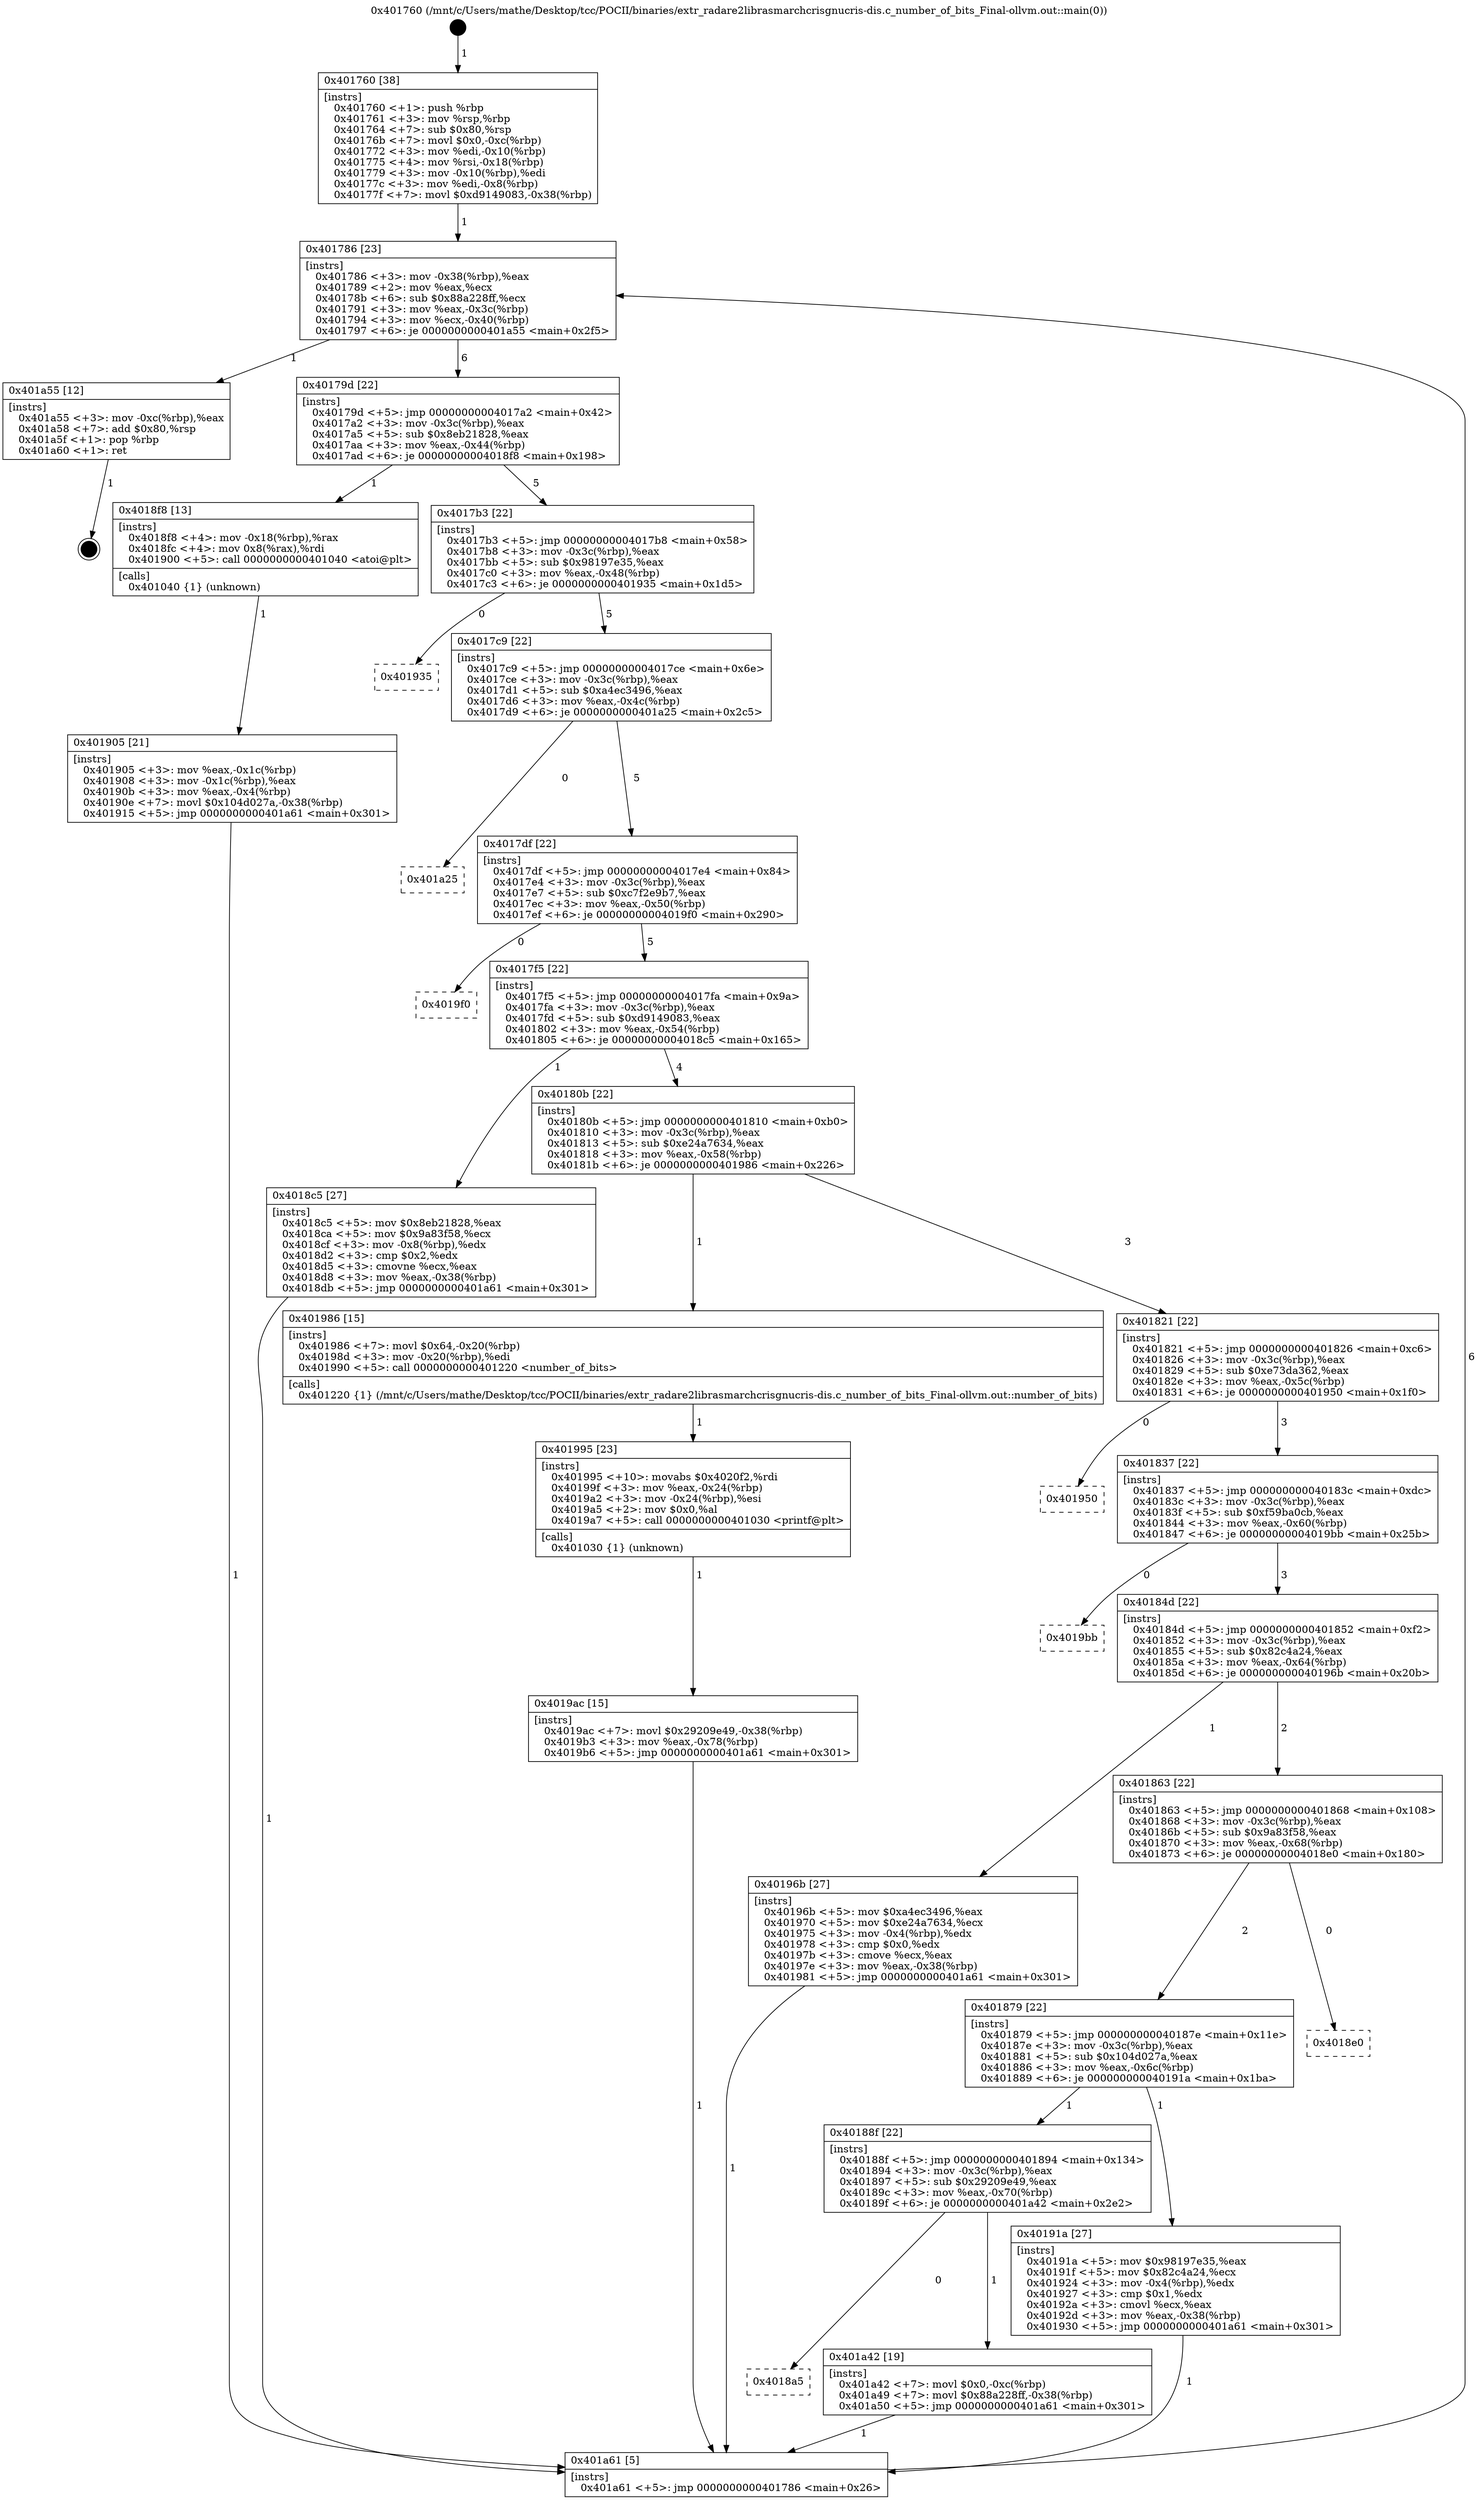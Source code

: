 digraph "0x401760" {
  label = "0x401760 (/mnt/c/Users/mathe/Desktop/tcc/POCII/binaries/extr_radare2librasmarchcrisgnucris-dis.c_number_of_bits_Final-ollvm.out::main(0))"
  labelloc = "t"
  node[shape=record]

  Entry [label="",width=0.3,height=0.3,shape=circle,fillcolor=black,style=filled]
  "0x401786" [label="{
     0x401786 [23]\l
     | [instrs]\l
     &nbsp;&nbsp;0x401786 \<+3\>: mov -0x38(%rbp),%eax\l
     &nbsp;&nbsp;0x401789 \<+2\>: mov %eax,%ecx\l
     &nbsp;&nbsp;0x40178b \<+6\>: sub $0x88a228ff,%ecx\l
     &nbsp;&nbsp;0x401791 \<+3\>: mov %eax,-0x3c(%rbp)\l
     &nbsp;&nbsp;0x401794 \<+3\>: mov %ecx,-0x40(%rbp)\l
     &nbsp;&nbsp;0x401797 \<+6\>: je 0000000000401a55 \<main+0x2f5\>\l
  }"]
  "0x401a55" [label="{
     0x401a55 [12]\l
     | [instrs]\l
     &nbsp;&nbsp;0x401a55 \<+3\>: mov -0xc(%rbp),%eax\l
     &nbsp;&nbsp;0x401a58 \<+7\>: add $0x80,%rsp\l
     &nbsp;&nbsp;0x401a5f \<+1\>: pop %rbp\l
     &nbsp;&nbsp;0x401a60 \<+1\>: ret\l
  }"]
  "0x40179d" [label="{
     0x40179d [22]\l
     | [instrs]\l
     &nbsp;&nbsp;0x40179d \<+5\>: jmp 00000000004017a2 \<main+0x42\>\l
     &nbsp;&nbsp;0x4017a2 \<+3\>: mov -0x3c(%rbp),%eax\l
     &nbsp;&nbsp;0x4017a5 \<+5\>: sub $0x8eb21828,%eax\l
     &nbsp;&nbsp;0x4017aa \<+3\>: mov %eax,-0x44(%rbp)\l
     &nbsp;&nbsp;0x4017ad \<+6\>: je 00000000004018f8 \<main+0x198\>\l
  }"]
  Exit [label="",width=0.3,height=0.3,shape=circle,fillcolor=black,style=filled,peripheries=2]
  "0x4018f8" [label="{
     0x4018f8 [13]\l
     | [instrs]\l
     &nbsp;&nbsp;0x4018f8 \<+4\>: mov -0x18(%rbp),%rax\l
     &nbsp;&nbsp;0x4018fc \<+4\>: mov 0x8(%rax),%rdi\l
     &nbsp;&nbsp;0x401900 \<+5\>: call 0000000000401040 \<atoi@plt\>\l
     | [calls]\l
     &nbsp;&nbsp;0x401040 \{1\} (unknown)\l
  }"]
  "0x4017b3" [label="{
     0x4017b3 [22]\l
     | [instrs]\l
     &nbsp;&nbsp;0x4017b3 \<+5\>: jmp 00000000004017b8 \<main+0x58\>\l
     &nbsp;&nbsp;0x4017b8 \<+3\>: mov -0x3c(%rbp),%eax\l
     &nbsp;&nbsp;0x4017bb \<+5\>: sub $0x98197e35,%eax\l
     &nbsp;&nbsp;0x4017c0 \<+3\>: mov %eax,-0x48(%rbp)\l
     &nbsp;&nbsp;0x4017c3 \<+6\>: je 0000000000401935 \<main+0x1d5\>\l
  }"]
  "0x4018a5" [label="{
     0x4018a5\l
  }", style=dashed]
  "0x401935" [label="{
     0x401935\l
  }", style=dashed]
  "0x4017c9" [label="{
     0x4017c9 [22]\l
     | [instrs]\l
     &nbsp;&nbsp;0x4017c9 \<+5\>: jmp 00000000004017ce \<main+0x6e\>\l
     &nbsp;&nbsp;0x4017ce \<+3\>: mov -0x3c(%rbp),%eax\l
     &nbsp;&nbsp;0x4017d1 \<+5\>: sub $0xa4ec3496,%eax\l
     &nbsp;&nbsp;0x4017d6 \<+3\>: mov %eax,-0x4c(%rbp)\l
     &nbsp;&nbsp;0x4017d9 \<+6\>: je 0000000000401a25 \<main+0x2c5\>\l
  }"]
  "0x401a42" [label="{
     0x401a42 [19]\l
     | [instrs]\l
     &nbsp;&nbsp;0x401a42 \<+7\>: movl $0x0,-0xc(%rbp)\l
     &nbsp;&nbsp;0x401a49 \<+7\>: movl $0x88a228ff,-0x38(%rbp)\l
     &nbsp;&nbsp;0x401a50 \<+5\>: jmp 0000000000401a61 \<main+0x301\>\l
  }"]
  "0x401a25" [label="{
     0x401a25\l
  }", style=dashed]
  "0x4017df" [label="{
     0x4017df [22]\l
     | [instrs]\l
     &nbsp;&nbsp;0x4017df \<+5\>: jmp 00000000004017e4 \<main+0x84\>\l
     &nbsp;&nbsp;0x4017e4 \<+3\>: mov -0x3c(%rbp),%eax\l
     &nbsp;&nbsp;0x4017e7 \<+5\>: sub $0xc7f2e9b7,%eax\l
     &nbsp;&nbsp;0x4017ec \<+3\>: mov %eax,-0x50(%rbp)\l
     &nbsp;&nbsp;0x4017ef \<+6\>: je 00000000004019f0 \<main+0x290\>\l
  }"]
  "0x4019ac" [label="{
     0x4019ac [15]\l
     | [instrs]\l
     &nbsp;&nbsp;0x4019ac \<+7\>: movl $0x29209e49,-0x38(%rbp)\l
     &nbsp;&nbsp;0x4019b3 \<+3\>: mov %eax,-0x78(%rbp)\l
     &nbsp;&nbsp;0x4019b6 \<+5\>: jmp 0000000000401a61 \<main+0x301\>\l
  }"]
  "0x4019f0" [label="{
     0x4019f0\l
  }", style=dashed]
  "0x4017f5" [label="{
     0x4017f5 [22]\l
     | [instrs]\l
     &nbsp;&nbsp;0x4017f5 \<+5\>: jmp 00000000004017fa \<main+0x9a\>\l
     &nbsp;&nbsp;0x4017fa \<+3\>: mov -0x3c(%rbp),%eax\l
     &nbsp;&nbsp;0x4017fd \<+5\>: sub $0xd9149083,%eax\l
     &nbsp;&nbsp;0x401802 \<+3\>: mov %eax,-0x54(%rbp)\l
     &nbsp;&nbsp;0x401805 \<+6\>: je 00000000004018c5 \<main+0x165\>\l
  }"]
  "0x401995" [label="{
     0x401995 [23]\l
     | [instrs]\l
     &nbsp;&nbsp;0x401995 \<+10\>: movabs $0x4020f2,%rdi\l
     &nbsp;&nbsp;0x40199f \<+3\>: mov %eax,-0x24(%rbp)\l
     &nbsp;&nbsp;0x4019a2 \<+3\>: mov -0x24(%rbp),%esi\l
     &nbsp;&nbsp;0x4019a5 \<+2\>: mov $0x0,%al\l
     &nbsp;&nbsp;0x4019a7 \<+5\>: call 0000000000401030 \<printf@plt\>\l
     | [calls]\l
     &nbsp;&nbsp;0x401030 \{1\} (unknown)\l
  }"]
  "0x4018c5" [label="{
     0x4018c5 [27]\l
     | [instrs]\l
     &nbsp;&nbsp;0x4018c5 \<+5\>: mov $0x8eb21828,%eax\l
     &nbsp;&nbsp;0x4018ca \<+5\>: mov $0x9a83f58,%ecx\l
     &nbsp;&nbsp;0x4018cf \<+3\>: mov -0x8(%rbp),%edx\l
     &nbsp;&nbsp;0x4018d2 \<+3\>: cmp $0x2,%edx\l
     &nbsp;&nbsp;0x4018d5 \<+3\>: cmovne %ecx,%eax\l
     &nbsp;&nbsp;0x4018d8 \<+3\>: mov %eax,-0x38(%rbp)\l
     &nbsp;&nbsp;0x4018db \<+5\>: jmp 0000000000401a61 \<main+0x301\>\l
  }"]
  "0x40180b" [label="{
     0x40180b [22]\l
     | [instrs]\l
     &nbsp;&nbsp;0x40180b \<+5\>: jmp 0000000000401810 \<main+0xb0\>\l
     &nbsp;&nbsp;0x401810 \<+3\>: mov -0x3c(%rbp),%eax\l
     &nbsp;&nbsp;0x401813 \<+5\>: sub $0xe24a7634,%eax\l
     &nbsp;&nbsp;0x401818 \<+3\>: mov %eax,-0x58(%rbp)\l
     &nbsp;&nbsp;0x40181b \<+6\>: je 0000000000401986 \<main+0x226\>\l
  }"]
  "0x401a61" [label="{
     0x401a61 [5]\l
     | [instrs]\l
     &nbsp;&nbsp;0x401a61 \<+5\>: jmp 0000000000401786 \<main+0x26\>\l
  }"]
  "0x401760" [label="{
     0x401760 [38]\l
     | [instrs]\l
     &nbsp;&nbsp;0x401760 \<+1\>: push %rbp\l
     &nbsp;&nbsp;0x401761 \<+3\>: mov %rsp,%rbp\l
     &nbsp;&nbsp;0x401764 \<+7\>: sub $0x80,%rsp\l
     &nbsp;&nbsp;0x40176b \<+7\>: movl $0x0,-0xc(%rbp)\l
     &nbsp;&nbsp;0x401772 \<+3\>: mov %edi,-0x10(%rbp)\l
     &nbsp;&nbsp;0x401775 \<+4\>: mov %rsi,-0x18(%rbp)\l
     &nbsp;&nbsp;0x401779 \<+3\>: mov -0x10(%rbp),%edi\l
     &nbsp;&nbsp;0x40177c \<+3\>: mov %edi,-0x8(%rbp)\l
     &nbsp;&nbsp;0x40177f \<+7\>: movl $0xd9149083,-0x38(%rbp)\l
  }"]
  "0x401905" [label="{
     0x401905 [21]\l
     | [instrs]\l
     &nbsp;&nbsp;0x401905 \<+3\>: mov %eax,-0x1c(%rbp)\l
     &nbsp;&nbsp;0x401908 \<+3\>: mov -0x1c(%rbp),%eax\l
     &nbsp;&nbsp;0x40190b \<+3\>: mov %eax,-0x4(%rbp)\l
     &nbsp;&nbsp;0x40190e \<+7\>: movl $0x104d027a,-0x38(%rbp)\l
     &nbsp;&nbsp;0x401915 \<+5\>: jmp 0000000000401a61 \<main+0x301\>\l
  }"]
  "0x40188f" [label="{
     0x40188f [22]\l
     | [instrs]\l
     &nbsp;&nbsp;0x40188f \<+5\>: jmp 0000000000401894 \<main+0x134\>\l
     &nbsp;&nbsp;0x401894 \<+3\>: mov -0x3c(%rbp),%eax\l
     &nbsp;&nbsp;0x401897 \<+5\>: sub $0x29209e49,%eax\l
     &nbsp;&nbsp;0x40189c \<+3\>: mov %eax,-0x70(%rbp)\l
     &nbsp;&nbsp;0x40189f \<+6\>: je 0000000000401a42 \<main+0x2e2\>\l
  }"]
  "0x401986" [label="{
     0x401986 [15]\l
     | [instrs]\l
     &nbsp;&nbsp;0x401986 \<+7\>: movl $0x64,-0x20(%rbp)\l
     &nbsp;&nbsp;0x40198d \<+3\>: mov -0x20(%rbp),%edi\l
     &nbsp;&nbsp;0x401990 \<+5\>: call 0000000000401220 \<number_of_bits\>\l
     | [calls]\l
     &nbsp;&nbsp;0x401220 \{1\} (/mnt/c/Users/mathe/Desktop/tcc/POCII/binaries/extr_radare2librasmarchcrisgnucris-dis.c_number_of_bits_Final-ollvm.out::number_of_bits)\l
  }"]
  "0x401821" [label="{
     0x401821 [22]\l
     | [instrs]\l
     &nbsp;&nbsp;0x401821 \<+5\>: jmp 0000000000401826 \<main+0xc6\>\l
     &nbsp;&nbsp;0x401826 \<+3\>: mov -0x3c(%rbp),%eax\l
     &nbsp;&nbsp;0x401829 \<+5\>: sub $0xe73da362,%eax\l
     &nbsp;&nbsp;0x40182e \<+3\>: mov %eax,-0x5c(%rbp)\l
     &nbsp;&nbsp;0x401831 \<+6\>: je 0000000000401950 \<main+0x1f0\>\l
  }"]
  "0x40191a" [label="{
     0x40191a [27]\l
     | [instrs]\l
     &nbsp;&nbsp;0x40191a \<+5\>: mov $0x98197e35,%eax\l
     &nbsp;&nbsp;0x40191f \<+5\>: mov $0x82c4a24,%ecx\l
     &nbsp;&nbsp;0x401924 \<+3\>: mov -0x4(%rbp),%edx\l
     &nbsp;&nbsp;0x401927 \<+3\>: cmp $0x1,%edx\l
     &nbsp;&nbsp;0x40192a \<+3\>: cmovl %ecx,%eax\l
     &nbsp;&nbsp;0x40192d \<+3\>: mov %eax,-0x38(%rbp)\l
     &nbsp;&nbsp;0x401930 \<+5\>: jmp 0000000000401a61 \<main+0x301\>\l
  }"]
  "0x401950" [label="{
     0x401950\l
  }", style=dashed]
  "0x401837" [label="{
     0x401837 [22]\l
     | [instrs]\l
     &nbsp;&nbsp;0x401837 \<+5\>: jmp 000000000040183c \<main+0xdc\>\l
     &nbsp;&nbsp;0x40183c \<+3\>: mov -0x3c(%rbp),%eax\l
     &nbsp;&nbsp;0x40183f \<+5\>: sub $0xf59ba0cb,%eax\l
     &nbsp;&nbsp;0x401844 \<+3\>: mov %eax,-0x60(%rbp)\l
     &nbsp;&nbsp;0x401847 \<+6\>: je 00000000004019bb \<main+0x25b\>\l
  }"]
  "0x401879" [label="{
     0x401879 [22]\l
     | [instrs]\l
     &nbsp;&nbsp;0x401879 \<+5\>: jmp 000000000040187e \<main+0x11e\>\l
     &nbsp;&nbsp;0x40187e \<+3\>: mov -0x3c(%rbp),%eax\l
     &nbsp;&nbsp;0x401881 \<+5\>: sub $0x104d027a,%eax\l
     &nbsp;&nbsp;0x401886 \<+3\>: mov %eax,-0x6c(%rbp)\l
     &nbsp;&nbsp;0x401889 \<+6\>: je 000000000040191a \<main+0x1ba\>\l
  }"]
  "0x4019bb" [label="{
     0x4019bb\l
  }", style=dashed]
  "0x40184d" [label="{
     0x40184d [22]\l
     | [instrs]\l
     &nbsp;&nbsp;0x40184d \<+5\>: jmp 0000000000401852 \<main+0xf2\>\l
     &nbsp;&nbsp;0x401852 \<+3\>: mov -0x3c(%rbp),%eax\l
     &nbsp;&nbsp;0x401855 \<+5\>: sub $0x82c4a24,%eax\l
     &nbsp;&nbsp;0x40185a \<+3\>: mov %eax,-0x64(%rbp)\l
     &nbsp;&nbsp;0x40185d \<+6\>: je 000000000040196b \<main+0x20b\>\l
  }"]
  "0x4018e0" [label="{
     0x4018e0\l
  }", style=dashed]
  "0x40196b" [label="{
     0x40196b [27]\l
     | [instrs]\l
     &nbsp;&nbsp;0x40196b \<+5\>: mov $0xa4ec3496,%eax\l
     &nbsp;&nbsp;0x401970 \<+5\>: mov $0xe24a7634,%ecx\l
     &nbsp;&nbsp;0x401975 \<+3\>: mov -0x4(%rbp),%edx\l
     &nbsp;&nbsp;0x401978 \<+3\>: cmp $0x0,%edx\l
     &nbsp;&nbsp;0x40197b \<+3\>: cmove %ecx,%eax\l
     &nbsp;&nbsp;0x40197e \<+3\>: mov %eax,-0x38(%rbp)\l
     &nbsp;&nbsp;0x401981 \<+5\>: jmp 0000000000401a61 \<main+0x301\>\l
  }"]
  "0x401863" [label="{
     0x401863 [22]\l
     | [instrs]\l
     &nbsp;&nbsp;0x401863 \<+5\>: jmp 0000000000401868 \<main+0x108\>\l
     &nbsp;&nbsp;0x401868 \<+3\>: mov -0x3c(%rbp),%eax\l
     &nbsp;&nbsp;0x40186b \<+5\>: sub $0x9a83f58,%eax\l
     &nbsp;&nbsp;0x401870 \<+3\>: mov %eax,-0x68(%rbp)\l
     &nbsp;&nbsp;0x401873 \<+6\>: je 00000000004018e0 \<main+0x180\>\l
  }"]
  Entry -> "0x401760" [label=" 1"]
  "0x401786" -> "0x401a55" [label=" 1"]
  "0x401786" -> "0x40179d" [label=" 6"]
  "0x401a55" -> Exit [label=" 1"]
  "0x40179d" -> "0x4018f8" [label=" 1"]
  "0x40179d" -> "0x4017b3" [label=" 5"]
  "0x401a42" -> "0x401a61" [label=" 1"]
  "0x4017b3" -> "0x401935" [label=" 0"]
  "0x4017b3" -> "0x4017c9" [label=" 5"]
  "0x40188f" -> "0x4018a5" [label=" 0"]
  "0x4017c9" -> "0x401a25" [label=" 0"]
  "0x4017c9" -> "0x4017df" [label=" 5"]
  "0x40188f" -> "0x401a42" [label=" 1"]
  "0x4017df" -> "0x4019f0" [label=" 0"]
  "0x4017df" -> "0x4017f5" [label=" 5"]
  "0x4019ac" -> "0x401a61" [label=" 1"]
  "0x4017f5" -> "0x4018c5" [label=" 1"]
  "0x4017f5" -> "0x40180b" [label=" 4"]
  "0x4018c5" -> "0x401a61" [label=" 1"]
  "0x401760" -> "0x401786" [label=" 1"]
  "0x401a61" -> "0x401786" [label=" 6"]
  "0x4018f8" -> "0x401905" [label=" 1"]
  "0x401905" -> "0x401a61" [label=" 1"]
  "0x401995" -> "0x4019ac" [label=" 1"]
  "0x40180b" -> "0x401986" [label=" 1"]
  "0x40180b" -> "0x401821" [label=" 3"]
  "0x401986" -> "0x401995" [label=" 1"]
  "0x401821" -> "0x401950" [label=" 0"]
  "0x401821" -> "0x401837" [label=" 3"]
  "0x40196b" -> "0x401a61" [label=" 1"]
  "0x401837" -> "0x4019bb" [label=" 0"]
  "0x401837" -> "0x40184d" [label=" 3"]
  "0x401879" -> "0x40188f" [label=" 1"]
  "0x40184d" -> "0x40196b" [label=" 1"]
  "0x40184d" -> "0x401863" [label=" 2"]
  "0x401879" -> "0x40191a" [label=" 1"]
  "0x401863" -> "0x4018e0" [label=" 0"]
  "0x401863" -> "0x401879" [label=" 2"]
  "0x40191a" -> "0x401a61" [label=" 1"]
}
